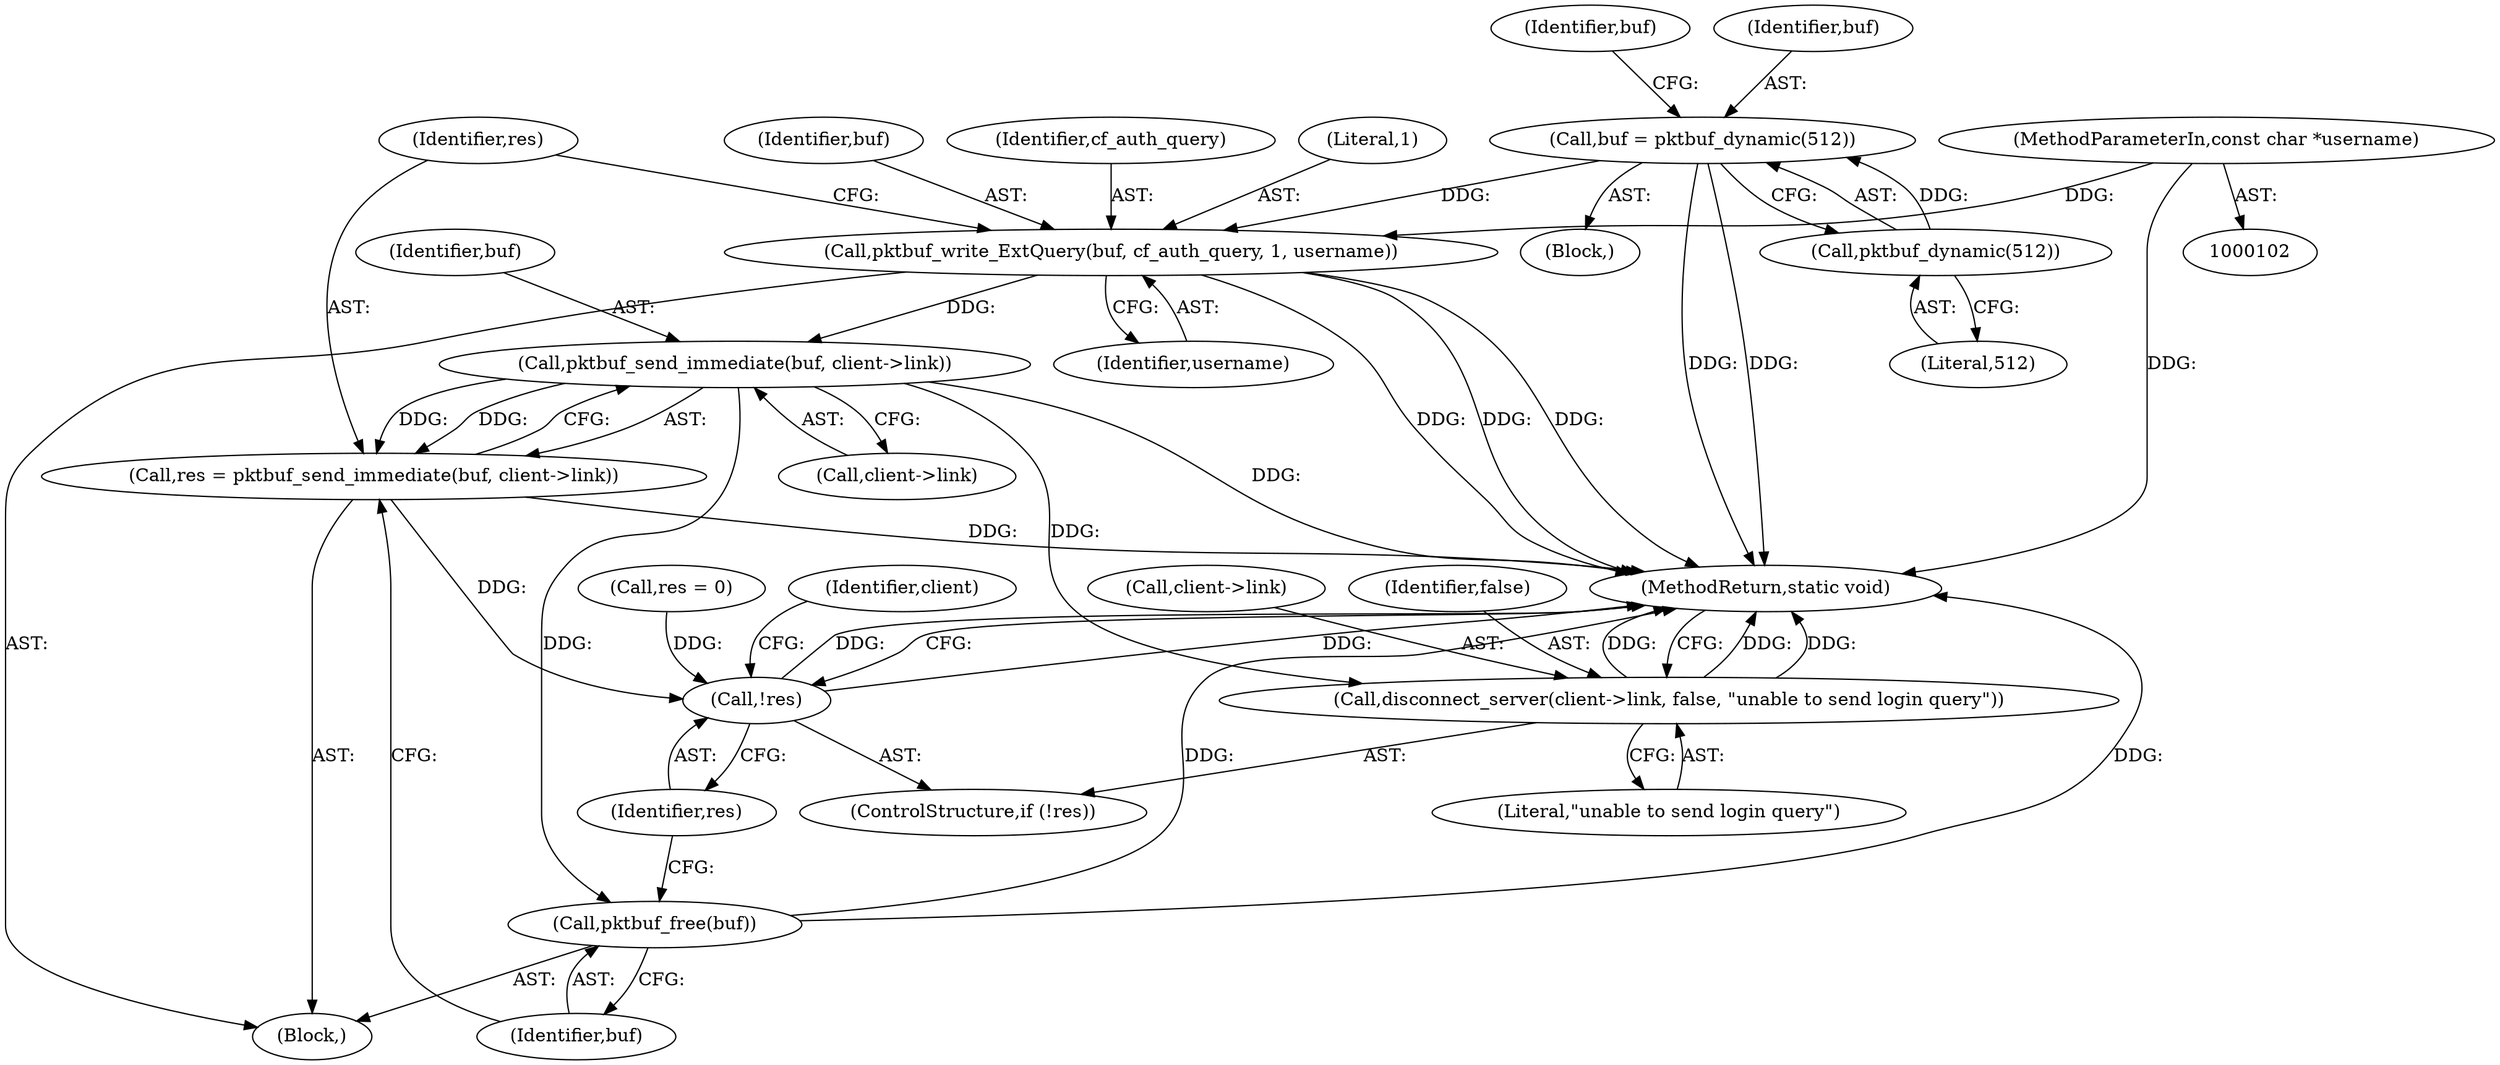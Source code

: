 digraph "0_pgbouncer_7ca3e5279d05fceb1e8a043c6f5b6f58dea3ed38@API" {
"1000179" [label="(Call,pktbuf_write_ExtQuery(buf, cf_auth_query, 1, username))"];
"1000172" [label="(Call,buf = pktbuf_dynamic(512))"];
"1000174" [label="(Call,pktbuf_dynamic(512))"];
"1000104" [label="(MethodParameterIn,const char *username)"];
"1000186" [label="(Call,pktbuf_send_immediate(buf, client->link))"];
"1000184" [label="(Call,res = pktbuf_send_immediate(buf, client->link))"];
"1000194" [label="(Call,!res)"];
"1000191" [label="(Call,pktbuf_free(buf))"];
"1000196" [label="(Call,disconnect_server(client->link, false, \"unable to send login query\"))"];
"1000193" [label="(ControlStructure,if (!res))"];
"1000195" [label="(Identifier,res)"];
"1000104" [label="(MethodParameterIn,const char *username)"];
"1000185" [label="(Identifier,res)"];
"1000187" [label="(Identifier,buf)"];
"1000179" [label="(Call,pktbuf_write_ExtQuery(buf, cf_auth_query, 1, username))"];
"1000172" [label="(Call,buf = pktbuf_dynamic(512))"];
"1000183" [label="(Identifier,username)"];
"1000178" [label="(Block,)"];
"1000201" [label="(Literal,\"unable to send login query\")"];
"1000177" [label="(Identifier,buf)"];
"1000105" [label="(Block,)"];
"1000180" [label="(Identifier,buf)"];
"1000196" [label="(Call,disconnect_server(client->link, false, \"unable to send login query\"))"];
"1000202" [label="(MethodReturn,static void)"];
"1000169" [label="(Call,res = 0)"];
"1000194" [label="(Call,!res)"];
"1000175" [label="(Literal,512)"];
"1000198" [label="(Identifier,client)"];
"1000200" [label="(Identifier,false)"];
"1000174" [label="(Call,pktbuf_dynamic(512))"];
"1000188" [label="(Call,client->link)"];
"1000181" [label="(Identifier,cf_auth_query)"];
"1000197" [label="(Call,client->link)"];
"1000184" [label="(Call,res = pktbuf_send_immediate(buf, client->link))"];
"1000182" [label="(Literal,1)"];
"1000191" [label="(Call,pktbuf_free(buf))"];
"1000186" [label="(Call,pktbuf_send_immediate(buf, client->link))"];
"1000173" [label="(Identifier,buf)"];
"1000192" [label="(Identifier,buf)"];
"1000179" -> "1000178"  [label="AST: "];
"1000179" -> "1000183"  [label="CFG: "];
"1000180" -> "1000179"  [label="AST: "];
"1000181" -> "1000179"  [label="AST: "];
"1000182" -> "1000179"  [label="AST: "];
"1000183" -> "1000179"  [label="AST: "];
"1000185" -> "1000179"  [label="CFG: "];
"1000179" -> "1000202"  [label="DDG: "];
"1000179" -> "1000202"  [label="DDG: "];
"1000179" -> "1000202"  [label="DDG: "];
"1000172" -> "1000179"  [label="DDG: "];
"1000104" -> "1000179"  [label="DDG: "];
"1000179" -> "1000186"  [label="DDG: "];
"1000172" -> "1000105"  [label="AST: "];
"1000172" -> "1000174"  [label="CFG: "];
"1000173" -> "1000172"  [label="AST: "];
"1000174" -> "1000172"  [label="AST: "];
"1000177" -> "1000172"  [label="CFG: "];
"1000172" -> "1000202"  [label="DDG: "];
"1000172" -> "1000202"  [label="DDG: "];
"1000174" -> "1000172"  [label="DDG: "];
"1000174" -> "1000175"  [label="CFG: "];
"1000175" -> "1000174"  [label="AST: "];
"1000104" -> "1000102"  [label="AST: "];
"1000104" -> "1000202"  [label="DDG: "];
"1000186" -> "1000184"  [label="AST: "];
"1000186" -> "1000188"  [label="CFG: "];
"1000187" -> "1000186"  [label="AST: "];
"1000188" -> "1000186"  [label="AST: "];
"1000184" -> "1000186"  [label="CFG: "];
"1000186" -> "1000202"  [label="DDG: "];
"1000186" -> "1000184"  [label="DDG: "];
"1000186" -> "1000184"  [label="DDG: "];
"1000186" -> "1000191"  [label="DDG: "];
"1000186" -> "1000196"  [label="DDG: "];
"1000184" -> "1000178"  [label="AST: "];
"1000185" -> "1000184"  [label="AST: "];
"1000192" -> "1000184"  [label="CFG: "];
"1000184" -> "1000202"  [label="DDG: "];
"1000184" -> "1000194"  [label="DDG: "];
"1000194" -> "1000193"  [label="AST: "];
"1000194" -> "1000195"  [label="CFG: "];
"1000195" -> "1000194"  [label="AST: "];
"1000198" -> "1000194"  [label="CFG: "];
"1000202" -> "1000194"  [label="CFG: "];
"1000194" -> "1000202"  [label="DDG: "];
"1000194" -> "1000202"  [label="DDG: "];
"1000169" -> "1000194"  [label="DDG: "];
"1000191" -> "1000178"  [label="AST: "];
"1000191" -> "1000192"  [label="CFG: "];
"1000192" -> "1000191"  [label="AST: "];
"1000195" -> "1000191"  [label="CFG: "];
"1000191" -> "1000202"  [label="DDG: "];
"1000191" -> "1000202"  [label="DDG: "];
"1000196" -> "1000193"  [label="AST: "];
"1000196" -> "1000201"  [label="CFG: "];
"1000197" -> "1000196"  [label="AST: "];
"1000200" -> "1000196"  [label="AST: "];
"1000201" -> "1000196"  [label="AST: "];
"1000202" -> "1000196"  [label="CFG: "];
"1000196" -> "1000202"  [label="DDG: "];
"1000196" -> "1000202"  [label="DDG: "];
"1000196" -> "1000202"  [label="DDG: "];
}
